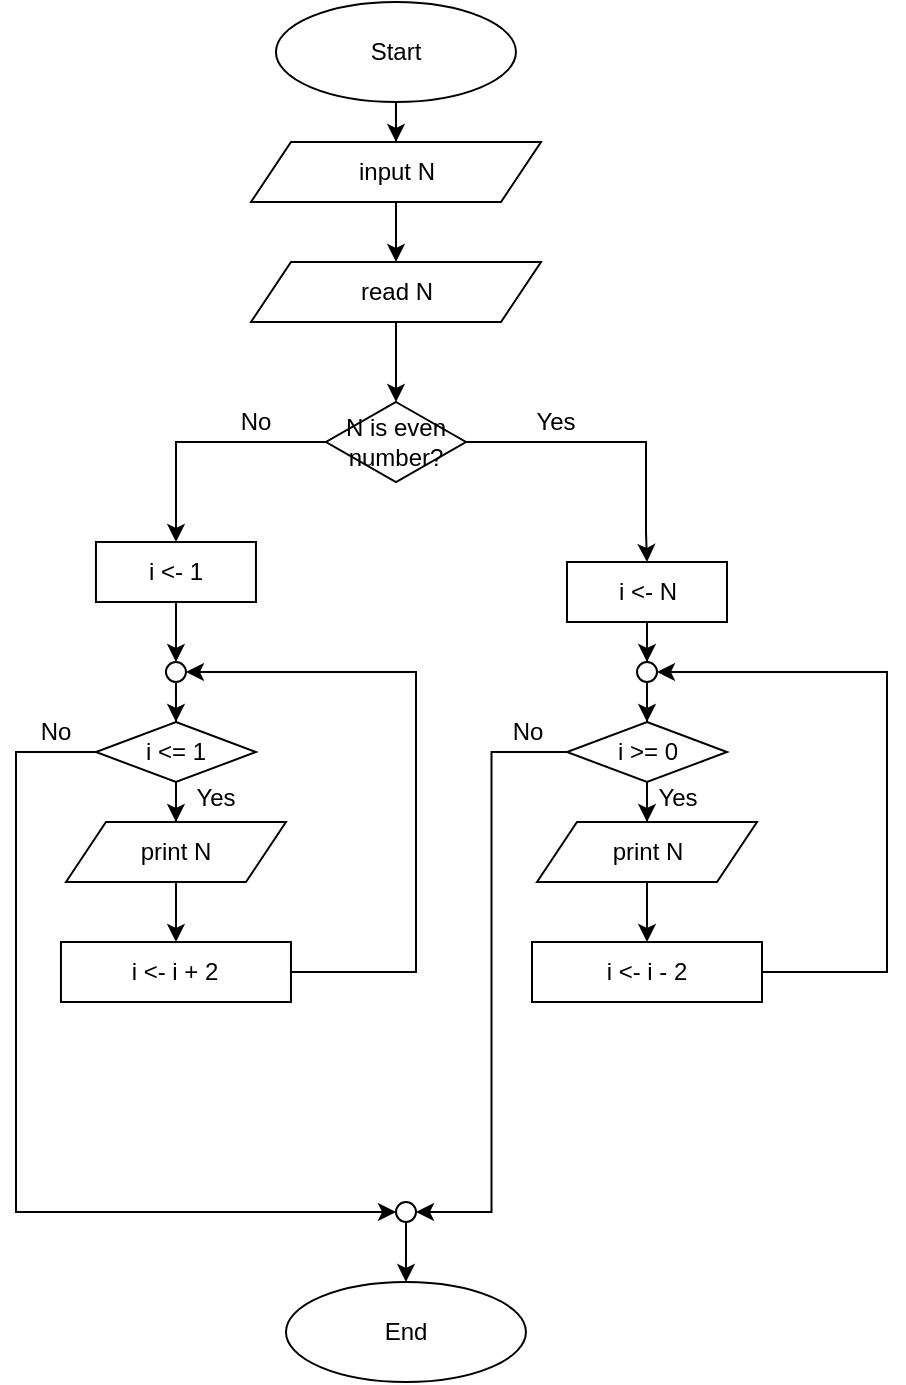 <mxfile version="28.0.7">
  <diagram name="Page-1" id="lxi0TGwfGrm7se2ZcyxW">
    <mxGraphModel grid="1" page="1" gridSize="10" guides="1" tooltips="1" connect="1" arrows="1" fold="1" pageScale="1" pageWidth="850" pageHeight="1100" math="0" shadow="0">
      <root>
        <mxCell id="0" />
        <mxCell id="1" parent="0" />
        <mxCell id="ogNSdSzAt50LuhH0JYvq-3" style="edgeStyle=orthogonalEdgeStyle;rounded=0;orthogonalLoop=1;jettySize=auto;html=1;entryX=0.5;entryY=0;entryDx=0;entryDy=0;" edge="1" parent="1" source="ogNSdSzAt50LuhH0JYvq-1" target="ogNSdSzAt50LuhH0JYvq-4">
          <mxGeometry relative="1" as="geometry">
            <mxPoint x="420" y="100" as="targetPoint" />
          </mxGeometry>
        </mxCell>
        <mxCell id="ogNSdSzAt50LuhH0JYvq-1" value="Start" style="ellipse;whiteSpace=wrap;html=1;" vertex="1" parent="1">
          <mxGeometry x="359.97" y="20" width="120" height="50" as="geometry" />
        </mxCell>
        <mxCell id="ogNSdSzAt50LuhH0JYvq-8" style="edgeStyle=orthogonalEdgeStyle;rounded=0;orthogonalLoop=1;jettySize=auto;html=1;entryX=0.5;entryY=0;entryDx=0;entryDy=0;" edge="1" parent="1" source="ogNSdSzAt50LuhH0JYvq-60" target="ogNSdSzAt50LuhH0JYvq-7">
          <mxGeometry relative="1" as="geometry" />
        </mxCell>
        <mxCell id="ogNSdSzAt50LuhH0JYvq-4" value="input N" style="shape=parallelogram;perimeter=parallelogramPerimeter;whiteSpace=wrap;html=1;fixedSize=1;" vertex="1" parent="1">
          <mxGeometry x="347.5" y="90" width="145" height="30" as="geometry" />
        </mxCell>
        <mxCell id="ogNSdSzAt50LuhH0JYvq-10" style="edgeStyle=orthogonalEdgeStyle;rounded=0;orthogonalLoop=1;jettySize=auto;html=1;entryX=0.5;entryY=0;entryDx=0;entryDy=0;" edge="1" parent="1" source="ogNSdSzAt50LuhH0JYvq-7" target="ogNSdSzAt50LuhH0JYvq-15">
          <mxGeometry relative="1" as="geometry">
            <mxPoint x="545" y="280" as="targetPoint" />
            <Array as="points">
              <mxPoint x="545" y="240" />
              <mxPoint x="545" y="285" />
            </Array>
          </mxGeometry>
        </mxCell>
        <mxCell id="ogNSdSzAt50LuhH0JYvq-47" style="edgeStyle=orthogonalEdgeStyle;rounded=0;orthogonalLoop=1;jettySize=auto;html=1;" edge="1" parent="1" source="ogNSdSzAt50LuhH0JYvq-7" target="ogNSdSzAt50LuhH0JYvq-28">
          <mxGeometry relative="1" as="geometry" />
        </mxCell>
        <mxCell id="ogNSdSzAt50LuhH0JYvq-7" value="N is even number?" style="rhombus;whiteSpace=wrap;html=1;" vertex="1" parent="1">
          <mxGeometry x="385" y="220" width="70" height="40" as="geometry" />
        </mxCell>
        <mxCell id="ogNSdSzAt50LuhH0JYvq-11" value="Yes" style="text;html=1;align=center;verticalAlign=middle;whiteSpace=wrap;rounded=0;" vertex="1" parent="1">
          <mxGeometry x="479.97" y="220" width="40" height="20" as="geometry" />
        </mxCell>
        <mxCell id="ogNSdSzAt50LuhH0JYvq-14" value="No" style="text;html=1;align=center;verticalAlign=middle;whiteSpace=wrap;rounded=0;" vertex="1" parent="1">
          <mxGeometry x="330" y="220" width="40" height="20" as="geometry" />
        </mxCell>
        <mxCell id="ogNSdSzAt50LuhH0JYvq-18" style="edgeStyle=orthogonalEdgeStyle;rounded=0;orthogonalLoop=1;jettySize=auto;html=1;entryX=0.5;entryY=0;entryDx=0;entryDy=0;" edge="1" parent="1" source="ogNSdSzAt50LuhH0JYvq-15" target="ogNSdSzAt50LuhH0JYvq-17">
          <mxGeometry relative="1" as="geometry" />
        </mxCell>
        <mxCell id="ogNSdSzAt50LuhH0JYvq-15" value="i &amp;lt;- N" style="rounded=0;whiteSpace=wrap;html=1;" vertex="1" parent="1">
          <mxGeometry x="505.5" y="300" width="80" height="30" as="geometry" />
        </mxCell>
        <mxCell id="ogNSdSzAt50LuhH0JYvq-20" style="edgeStyle=orthogonalEdgeStyle;rounded=0;orthogonalLoop=1;jettySize=auto;html=1;entryX=0.5;entryY=0;entryDx=0;entryDy=0;" edge="1" parent="1" source="ogNSdSzAt50LuhH0JYvq-17" target="ogNSdSzAt50LuhH0JYvq-19">
          <mxGeometry relative="1" as="geometry" />
        </mxCell>
        <mxCell id="ogNSdSzAt50LuhH0JYvq-17" value="" style="ellipse;whiteSpace=wrap;html=1;aspect=fixed;" vertex="1" parent="1">
          <mxGeometry x="540.5" y="350" width="10" height="10" as="geometry" />
        </mxCell>
        <mxCell id="ogNSdSzAt50LuhH0JYvq-23" style="edgeStyle=orthogonalEdgeStyle;rounded=0;orthogonalLoop=1;jettySize=auto;html=1;entryX=0.5;entryY=0;entryDx=0;entryDy=0;" edge="1" parent="1" source="ogNSdSzAt50LuhH0JYvq-19" target="ogNSdSzAt50LuhH0JYvq-22">
          <mxGeometry relative="1" as="geometry" />
        </mxCell>
        <mxCell id="tL-VpAUaVOL3l6DwRDpn-2" style="edgeStyle=orthogonalEdgeStyle;rounded=0;orthogonalLoop=1;jettySize=auto;html=1;entryX=1;entryY=0.5;entryDx=0;entryDy=0;" edge="1" parent="1" source="ogNSdSzAt50LuhH0JYvq-19" target="tL-VpAUaVOL3l6DwRDpn-1">
          <mxGeometry relative="1" as="geometry" />
        </mxCell>
        <mxCell id="ogNSdSzAt50LuhH0JYvq-19" value="i &amp;gt;= 0" style="rhombus;whiteSpace=wrap;html=1;" vertex="1" parent="1">
          <mxGeometry x="505.5" y="380" width="80" height="30" as="geometry" />
        </mxCell>
        <mxCell id="ogNSdSzAt50LuhH0JYvq-25" style="edgeStyle=orthogonalEdgeStyle;rounded=0;orthogonalLoop=1;jettySize=auto;html=1;entryX=0.5;entryY=0;entryDx=0;entryDy=0;" edge="1" parent="1" source="ogNSdSzAt50LuhH0JYvq-22" target="ogNSdSzAt50LuhH0JYvq-24">
          <mxGeometry relative="1" as="geometry" />
        </mxCell>
        <mxCell id="ogNSdSzAt50LuhH0JYvq-22" value="print N" style="shape=parallelogram;perimeter=parallelogramPerimeter;whiteSpace=wrap;html=1;fixedSize=1;" vertex="1" parent="1">
          <mxGeometry x="490.5" y="430" width="110" height="30" as="geometry" />
        </mxCell>
        <mxCell id="ogNSdSzAt50LuhH0JYvq-26" style="edgeStyle=orthogonalEdgeStyle;rounded=0;orthogonalLoop=1;jettySize=auto;html=1;entryX=1;entryY=0.5;entryDx=0;entryDy=0;" edge="1" parent="1" source="ogNSdSzAt50LuhH0JYvq-24" target="ogNSdSzAt50LuhH0JYvq-17">
          <mxGeometry relative="1" as="geometry">
            <Array as="points">
              <mxPoint x="665.5" y="505" />
              <mxPoint x="665.5" y="355" />
            </Array>
          </mxGeometry>
        </mxCell>
        <mxCell id="ogNSdSzAt50LuhH0JYvq-24" value="i &amp;lt;- i - 2" style="rounded=0;whiteSpace=wrap;html=1;" vertex="1" parent="1">
          <mxGeometry x="488" y="490" width="115" height="30" as="geometry" />
        </mxCell>
        <mxCell id="ogNSdSzAt50LuhH0JYvq-27" style="edgeStyle=orthogonalEdgeStyle;rounded=0;orthogonalLoop=1;jettySize=auto;html=1;entryX=0.5;entryY=0;entryDx=0;entryDy=0;" edge="1" parent="1" source="ogNSdSzAt50LuhH0JYvq-28" target="ogNSdSzAt50LuhH0JYvq-30">
          <mxGeometry relative="1" as="geometry" />
        </mxCell>
        <mxCell id="ogNSdSzAt50LuhH0JYvq-28" value="i &amp;lt;- 1" style="rounded=0;whiteSpace=wrap;html=1;" vertex="1" parent="1">
          <mxGeometry x="269.98" y="290" width="80" height="30" as="geometry" />
        </mxCell>
        <mxCell id="ogNSdSzAt50LuhH0JYvq-29" style="edgeStyle=orthogonalEdgeStyle;rounded=0;orthogonalLoop=1;jettySize=auto;html=1;entryX=0.5;entryY=0;entryDx=0;entryDy=0;" edge="1" parent="1" source="ogNSdSzAt50LuhH0JYvq-30" target="ogNSdSzAt50LuhH0JYvq-32">
          <mxGeometry relative="1" as="geometry" />
        </mxCell>
        <mxCell id="ogNSdSzAt50LuhH0JYvq-30" value="" style="ellipse;whiteSpace=wrap;html=1;aspect=fixed;" vertex="1" parent="1">
          <mxGeometry x="304.98" y="350" width="10" height="10" as="geometry" />
        </mxCell>
        <mxCell id="ogNSdSzAt50LuhH0JYvq-31" style="edgeStyle=orthogonalEdgeStyle;rounded=0;orthogonalLoop=1;jettySize=auto;html=1;entryX=0.5;entryY=0;entryDx=0;entryDy=0;" edge="1" parent="1" source="ogNSdSzAt50LuhH0JYvq-32" target="ogNSdSzAt50LuhH0JYvq-34">
          <mxGeometry relative="1" as="geometry" />
        </mxCell>
        <mxCell id="ogNSdSzAt50LuhH0JYvq-52" style="edgeStyle=orthogonalEdgeStyle;rounded=0;orthogonalLoop=1;jettySize=auto;html=1;entryX=0;entryY=0.5;entryDx=0;entryDy=0;" edge="1" parent="1" source="ogNSdSzAt50LuhH0JYvq-32" target="tL-VpAUaVOL3l6DwRDpn-1">
          <mxGeometry relative="1" as="geometry">
            <Array as="points">
              <mxPoint x="230" y="395" />
              <mxPoint x="230" y="625" />
            </Array>
            <mxPoint x="414.98" y="575" as="targetPoint" />
          </mxGeometry>
        </mxCell>
        <mxCell id="ogNSdSzAt50LuhH0JYvq-32" value="i &amp;lt;= 1" style="rhombus;whiteSpace=wrap;html=1;" vertex="1" parent="1">
          <mxGeometry x="269.98" y="380" width="80" height="30" as="geometry" />
        </mxCell>
        <mxCell id="ogNSdSzAt50LuhH0JYvq-33" style="edgeStyle=orthogonalEdgeStyle;rounded=0;orthogonalLoop=1;jettySize=auto;html=1;entryX=0.5;entryY=0;entryDx=0;entryDy=0;" edge="1" parent="1" source="ogNSdSzAt50LuhH0JYvq-34" target="ogNSdSzAt50LuhH0JYvq-36">
          <mxGeometry relative="1" as="geometry" />
        </mxCell>
        <mxCell id="ogNSdSzAt50LuhH0JYvq-34" value="print N" style="shape=parallelogram;perimeter=parallelogramPerimeter;whiteSpace=wrap;html=1;fixedSize=1;" vertex="1" parent="1">
          <mxGeometry x="254.98" y="430" width="110" height="30" as="geometry" />
        </mxCell>
        <mxCell id="ogNSdSzAt50LuhH0JYvq-35" style="edgeStyle=orthogonalEdgeStyle;rounded=0;orthogonalLoop=1;jettySize=auto;html=1;entryX=1;entryY=0.5;entryDx=0;entryDy=0;" edge="1" parent="1" source="ogNSdSzAt50LuhH0JYvq-36" target="ogNSdSzAt50LuhH0JYvq-30">
          <mxGeometry relative="1" as="geometry">
            <Array as="points">
              <mxPoint x="429.98" y="505" />
              <mxPoint x="429.98" y="355" />
            </Array>
          </mxGeometry>
        </mxCell>
        <mxCell id="ogNSdSzAt50LuhH0JYvq-36" value="i &amp;lt;- i + 2" style="rounded=0;whiteSpace=wrap;html=1;" vertex="1" parent="1">
          <mxGeometry x="252.48" y="490" width="115" height="30" as="geometry" />
        </mxCell>
        <mxCell id="ogNSdSzAt50LuhH0JYvq-38" value="End" style="ellipse;whiteSpace=wrap;html=1;" vertex="1" parent="1">
          <mxGeometry x="364.98" y="660" width="120" height="50" as="geometry" />
        </mxCell>
        <mxCell id="ogNSdSzAt50LuhH0JYvq-55" value="Yes" style="text;html=1;align=center;verticalAlign=middle;whiteSpace=wrap;rounded=0;" vertex="1" parent="1">
          <mxGeometry x="540.5" y="408" width="40" height="20" as="geometry" />
        </mxCell>
        <mxCell id="ogNSdSzAt50LuhH0JYvq-56" value="Yes" style="text;html=1;align=center;verticalAlign=middle;whiteSpace=wrap;rounded=0;" vertex="1" parent="1">
          <mxGeometry x="309.98" y="408" width="40" height="20" as="geometry" />
        </mxCell>
        <mxCell id="ogNSdSzAt50LuhH0JYvq-57" value="No" style="text;html=1;align=center;verticalAlign=middle;whiteSpace=wrap;rounded=0;" vertex="1" parent="1">
          <mxGeometry x="229.98" y="375" width="40" height="20" as="geometry" />
        </mxCell>
        <mxCell id="ogNSdSzAt50LuhH0JYvq-59" value="No" style="text;html=1;align=center;verticalAlign=middle;whiteSpace=wrap;rounded=0;" vertex="1" parent="1">
          <mxGeometry x="465.5" y="375" width="40" height="20" as="geometry" />
        </mxCell>
        <mxCell id="ogNSdSzAt50LuhH0JYvq-61" value="" style="edgeStyle=orthogonalEdgeStyle;rounded=0;orthogonalLoop=1;jettySize=auto;html=1;entryX=0.5;entryY=0;entryDx=0;entryDy=0;" edge="1" parent="1" source="ogNSdSzAt50LuhH0JYvq-4" target="ogNSdSzAt50LuhH0JYvq-60">
          <mxGeometry relative="1" as="geometry">
            <mxPoint x="420" y="150" as="sourcePoint" />
            <mxPoint x="420" y="220" as="targetPoint" />
          </mxGeometry>
        </mxCell>
        <mxCell id="ogNSdSzAt50LuhH0JYvq-60" value="read N" style="shape=parallelogram;perimeter=parallelogramPerimeter;whiteSpace=wrap;html=1;fixedSize=1;" vertex="1" parent="1">
          <mxGeometry x="347.5" y="150" width="145" height="30" as="geometry" />
        </mxCell>
        <mxCell id="tL-VpAUaVOL3l6DwRDpn-3" style="edgeStyle=orthogonalEdgeStyle;rounded=0;orthogonalLoop=1;jettySize=auto;html=1;entryX=0.5;entryY=0;entryDx=0;entryDy=0;" edge="1" parent="1" source="tL-VpAUaVOL3l6DwRDpn-1" target="ogNSdSzAt50LuhH0JYvq-38">
          <mxGeometry relative="1" as="geometry" />
        </mxCell>
        <mxCell id="tL-VpAUaVOL3l6DwRDpn-1" value="" style="ellipse;whiteSpace=wrap;html=1;aspect=fixed;" vertex="1" parent="1">
          <mxGeometry x="420" y="620" width="10" height="10" as="geometry" />
        </mxCell>
      </root>
    </mxGraphModel>
  </diagram>
</mxfile>
